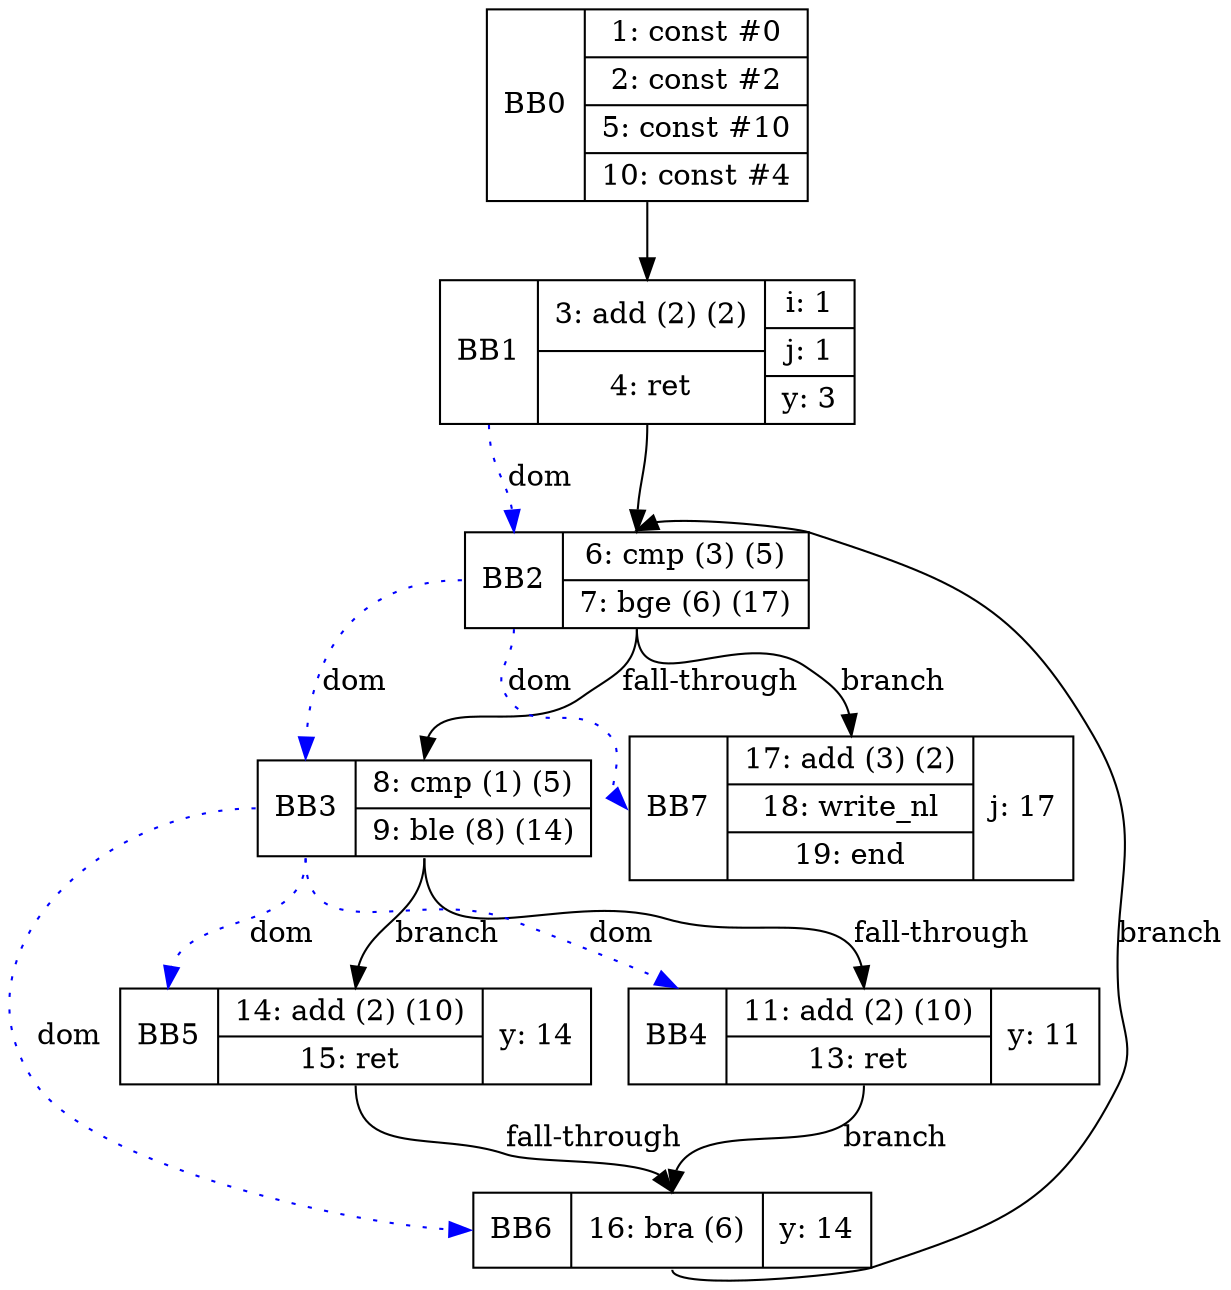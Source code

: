 digraph G {
bb0 [shape=record, label="<b>BB0 | {1: const #0|2: const #2|5: const #10|10: const #4}"];
bb1 [shape=record, label="<b>BB1 | {3: add (2) (2)|4: ret}| {i: 1 | j: 1 | y: 3}"];
bb2 [shape=record, label="<b>BB2 | {6: cmp (3) (5)|7: bge (6) (17)}"];
bb3 [shape=record, label="<b>BB3 | {8: cmp (1) (5)|9: ble (8) (14)}"];
bb4 [shape=record, label="<b>BB4 | {11: add (2) (10)|13: ret}| {y: 11}"];
bb5 [shape=record, label="<b>BB5 | {14: add (2) (10)|15: ret}| {y: 14}"];
bb6 [shape=record, label="<b>BB6 | {16: bra (6)}| {y: 14}"];
bb7 [shape=record, label="<b>BB7 | {17: add (3) (2)|18: write_nl|19: end}| {j: 17}"];
bb0:s -> bb1:n ;
bb1:s -> bb2:n ;
bb6:s -> bb2:n [label="branch"];
bb2:s -> bb3:n [label="fall-through"];
bb3:s -> bb4:n [label="fall-through"];
bb3:s -> bb5:n [label="branch"];
bb4:s -> bb6:n [label="branch"];
bb5:s -> bb6:n [label="fall-through"];
bb2:s -> bb7:n [label="branch"];
bb1:b -> bb2:b [color=blue, style=dotted, label="dom"];
bb2:b -> bb3:b [color=blue, style=dotted, label="dom"];
bb3:b -> bb4:b [color=blue, style=dotted, label="dom"];
bb3:b -> bb5:b [color=blue, style=dotted, label="dom"];
bb3:b -> bb6:b [color=blue, style=dotted, label="dom"];
bb2:b -> bb7:b [color=blue, style=dotted, label="dom"];
}
